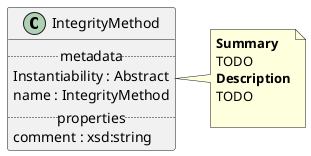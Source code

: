 @startuml
class IntegrityMethod {
.. metadata ..
    Instantiability : Abstract
    name : IntegrityMethod
.. properties ..
    comment : xsd:string
}
note right of IntegrityMethod
<b>Summary</b>
TODO
<b>Description</b>
TODO

end note
@enduml
